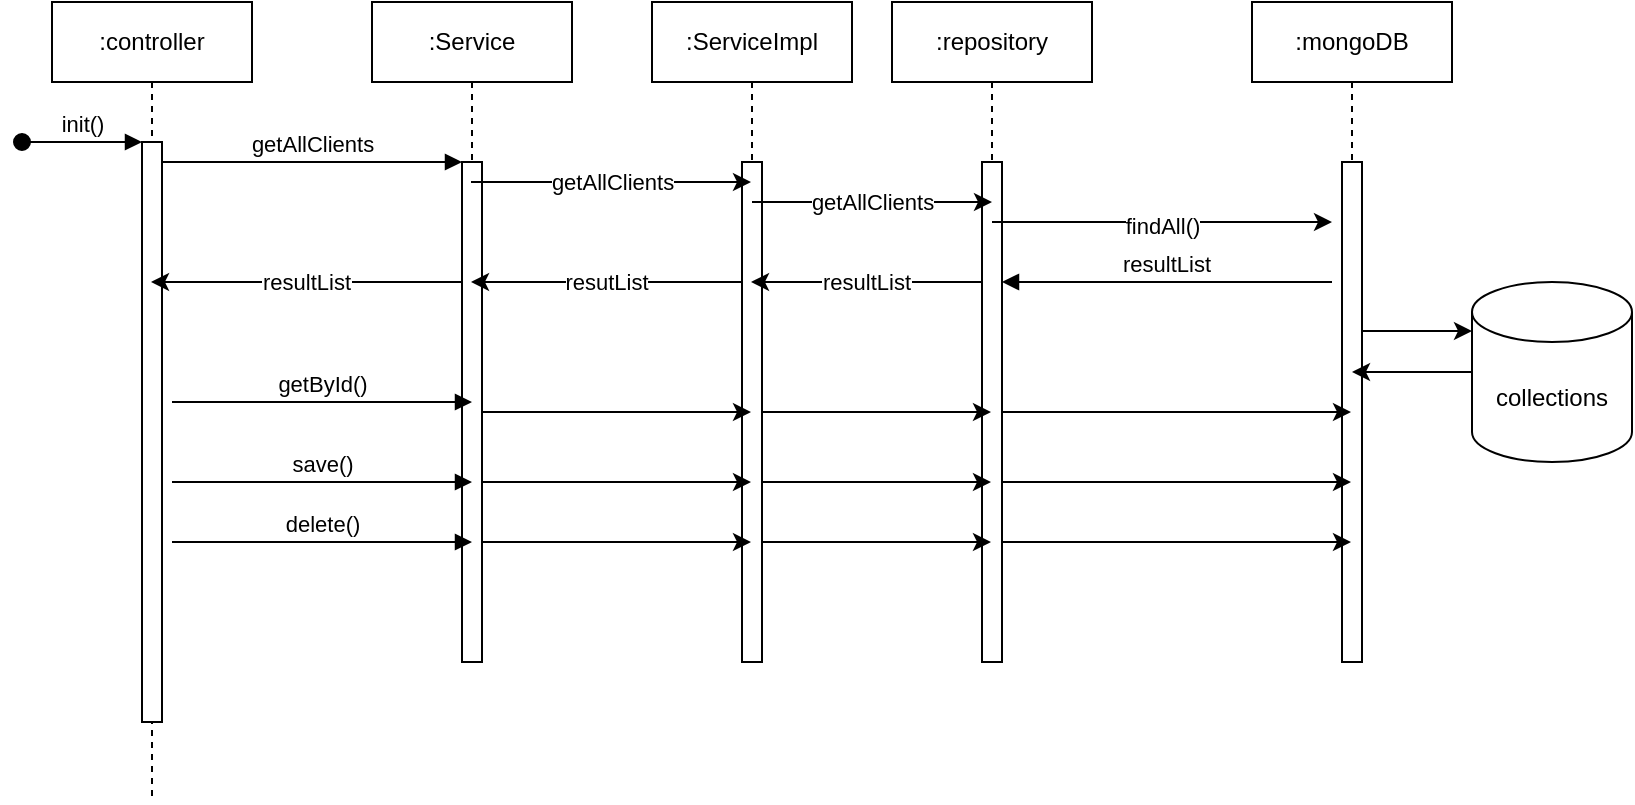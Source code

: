 <mxfile version="25.0.3">
  <diagram name="Page-1" id="2YBvvXClWsGukQMizWep">
    <mxGraphModel dx="1050" dy="565" grid="1" gridSize="10" guides="1" tooltips="1" connect="1" arrows="1" fold="1" page="1" pageScale="1" pageWidth="850" pageHeight="1100" math="0" shadow="0">
      <root>
        <mxCell id="0" />
        <mxCell id="1" parent="0" />
        <mxCell id="aM9ryv3xv72pqoxQDRHE-1" value=":controller" style="shape=umlLifeline;perimeter=lifelinePerimeter;whiteSpace=wrap;html=1;container=0;dropTarget=0;collapsible=0;recursiveResize=0;outlineConnect=0;portConstraint=eastwest;newEdgeStyle={&quot;edgeStyle&quot;:&quot;elbowEdgeStyle&quot;,&quot;elbow&quot;:&quot;vertical&quot;,&quot;curved&quot;:0,&quot;rounded&quot;:0};" parent="1" vertex="1">
          <mxGeometry x="40" y="40" width="100" height="400" as="geometry" />
        </mxCell>
        <mxCell id="aM9ryv3xv72pqoxQDRHE-2" value="" style="html=1;points=[];perimeter=orthogonalPerimeter;outlineConnect=0;targetShapes=umlLifeline;portConstraint=eastwest;newEdgeStyle={&quot;edgeStyle&quot;:&quot;elbowEdgeStyle&quot;,&quot;elbow&quot;:&quot;vertical&quot;,&quot;curved&quot;:0,&quot;rounded&quot;:0};" parent="aM9ryv3xv72pqoxQDRHE-1" vertex="1">
          <mxGeometry x="45" y="70" width="10" height="290" as="geometry" />
        </mxCell>
        <mxCell id="aM9ryv3xv72pqoxQDRHE-3" value="init()" style="html=1;verticalAlign=bottom;startArrow=oval;endArrow=block;startSize=8;edgeStyle=elbowEdgeStyle;elbow=vertical;curved=0;rounded=0;" parent="aM9ryv3xv72pqoxQDRHE-1" target="aM9ryv3xv72pqoxQDRHE-2" edge="1">
          <mxGeometry relative="1" as="geometry">
            <mxPoint x="-15" y="70" as="sourcePoint" />
          </mxGeometry>
        </mxCell>
        <mxCell id="aM9ryv3xv72pqoxQDRHE-5" value=":Service" style="shape=umlLifeline;perimeter=lifelinePerimeter;whiteSpace=wrap;html=1;container=0;dropTarget=0;collapsible=0;recursiveResize=0;outlineConnect=0;portConstraint=eastwest;newEdgeStyle={&quot;edgeStyle&quot;:&quot;elbowEdgeStyle&quot;,&quot;elbow&quot;:&quot;vertical&quot;,&quot;curved&quot;:0,&quot;rounded&quot;:0};" parent="1" vertex="1">
          <mxGeometry x="200" y="40" width="100" height="330" as="geometry" />
        </mxCell>
        <mxCell id="aM9ryv3xv72pqoxQDRHE-6" value="" style="html=1;points=[];perimeter=orthogonalPerimeter;outlineConnect=0;targetShapes=umlLifeline;portConstraint=eastwest;newEdgeStyle={&quot;edgeStyle&quot;:&quot;elbowEdgeStyle&quot;,&quot;elbow&quot;:&quot;vertical&quot;,&quot;curved&quot;:0,&quot;rounded&quot;:0};" parent="aM9ryv3xv72pqoxQDRHE-5" vertex="1">
          <mxGeometry x="45" y="80" width="10" height="250" as="geometry" />
        </mxCell>
        <mxCell id="aM9ryv3xv72pqoxQDRHE-7" value="getAllClients" style="html=1;verticalAlign=bottom;endArrow=block;edgeStyle=elbowEdgeStyle;elbow=vertical;curved=0;rounded=0;" parent="1" source="aM9ryv3xv72pqoxQDRHE-2" target="aM9ryv3xv72pqoxQDRHE-6" edge="1">
          <mxGeometry relative="1" as="geometry">
            <mxPoint x="195" y="130" as="sourcePoint" />
            <Array as="points">
              <mxPoint x="180" y="120" />
            </Array>
          </mxGeometry>
        </mxCell>
        <mxCell id="aM9ryv3xv72pqoxQDRHE-9" value="resultList" style="html=1;verticalAlign=bottom;endArrow=block;edgeStyle=elbowEdgeStyle;elbow=vertical;curved=0;rounded=0;" parent="1" edge="1">
          <mxGeometry x="0.006" relative="1" as="geometry">
            <mxPoint x="680" y="180" as="sourcePoint" />
            <Array as="points">
              <mxPoint x="605" y="180" />
            </Array>
            <mxPoint x="515" y="180" as="targetPoint" />
            <mxPoint as="offset" />
          </mxGeometry>
        </mxCell>
        <mxCell id="N6uZkcmzUx7MkFA1E6bq-1" value=":ServiceImpl" style="shape=umlLifeline;perimeter=lifelinePerimeter;whiteSpace=wrap;html=1;container=0;dropTarget=0;collapsible=0;recursiveResize=0;outlineConnect=0;portConstraint=eastwest;newEdgeStyle={&quot;edgeStyle&quot;:&quot;elbowEdgeStyle&quot;,&quot;elbow&quot;:&quot;vertical&quot;,&quot;curved&quot;:0,&quot;rounded&quot;:0};" vertex="1" parent="1">
          <mxGeometry x="340" y="40" width="100" height="330" as="geometry" />
        </mxCell>
        <mxCell id="N6uZkcmzUx7MkFA1E6bq-2" value="" style="html=1;points=[];perimeter=orthogonalPerimeter;outlineConnect=0;targetShapes=umlLifeline;portConstraint=eastwest;newEdgeStyle={&quot;edgeStyle&quot;:&quot;elbowEdgeStyle&quot;,&quot;elbow&quot;:&quot;vertical&quot;,&quot;curved&quot;:0,&quot;rounded&quot;:0};" vertex="1" parent="N6uZkcmzUx7MkFA1E6bq-1">
          <mxGeometry x="45" y="80" width="10" height="250" as="geometry" />
        </mxCell>
        <mxCell id="N6uZkcmzUx7MkFA1E6bq-3" value="&lt;span style=&quot;color: rgb(0, 0, 0); font-family: Helvetica; font-size: 11px; font-style: normal; font-variant-ligatures: normal; font-variant-caps: normal; font-weight: 400; letter-spacing: normal; orphans: 2; text-align: center; text-indent: 0px; text-transform: none; widows: 2; word-spacing: 0px; -webkit-text-stroke-width: 0px; white-space: nowrap; background-color: rgb(255, 255, 255); text-decoration-thickness: initial; text-decoration-style: initial; text-decoration-color: initial; display: inline !important; float: none;&quot;&gt;getAllClients&lt;/span&gt;" style="endArrow=classic;html=1;rounded=0;" edge="1" parent="1">
          <mxGeometry width="50" height="50" relative="1" as="geometry">
            <mxPoint x="249.5" y="130" as="sourcePoint" />
            <mxPoint x="389.5" y="130" as="targetPoint" />
          </mxGeometry>
        </mxCell>
        <mxCell id="N6uZkcmzUx7MkFA1E6bq-4" value=":repository" style="shape=umlLifeline;perimeter=lifelinePerimeter;whiteSpace=wrap;html=1;container=0;dropTarget=0;collapsible=0;recursiveResize=0;outlineConnect=0;portConstraint=eastwest;newEdgeStyle={&quot;edgeStyle&quot;:&quot;elbowEdgeStyle&quot;,&quot;elbow&quot;:&quot;vertical&quot;,&quot;curved&quot;:0,&quot;rounded&quot;:0};" vertex="1" parent="1">
          <mxGeometry x="460" y="40" width="100" height="330" as="geometry" />
        </mxCell>
        <mxCell id="N6uZkcmzUx7MkFA1E6bq-5" value="" style="html=1;points=[];perimeter=orthogonalPerimeter;outlineConnect=0;targetShapes=umlLifeline;portConstraint=eastwest;newEdgeStyle={&quot;edgeStyle&quot;:&quot;elbowEdgeStyle&quot;,&quot;elbow&quot;:&quot;vertical&quot;,&quot;curved&quot;:0,&quot;rounded&quot;:0};" vertex="1" parent="N6uZkcmzUx7MkFA1E6bq-4">
          <mxGeometry x="45" y="80" width="10" height="250" as="geometry" />
        </mxCell>
        <mxCell id="N6uZkcmzUx7MkFA1E6bq-7" value="&lt;span style=&quot;color: rgb(0, 0, 0); font-family: Helvetica; font-size: 11px; font-style: normal; font-variant-ligatures: normal; font-variant-caps: normal; font-weight: 400; letter-spacing: normal; orphans: 2; text-align: center; text-indent: 0px; text-transform: none; widows: 2; word-spacing: 0px; -webkit-text-stroke-width: 0px; white-space: nowrap; background-color: rgb(255, 255, 255); text-decoration-thickness: initial; text-decoration-style: initial; text-decoration-color: initial; display: inline !important; float: none;&quot;&gt;getAllClients&lt;/span&gt;" style="endArrow=classic;html=1;rounded=0;" edge="1" parent="1">
          <mxGeometry width="50" height="50" relative="1" as="geometry">
            <mxPoint x="390" y="140" as="sourcePoint" />
            <mxPoint x="510" y="140" as="targetPoint" />
          </mxGeometry>
        </mxCell>
        <mxCell id="N6uZkcmzUx7MkFA1E6bq-8" value="" style="endArrow=classic;html=1;rounded=0;" edge="1" parent="1">
          <mxGeometry width="50" height="50" relative="1" as="geometry">
            <mxPoint x="510" y="150" as="sourcePoint" />
            <mxPoint x="680" y="150" as="targetPoint" />
          </mxGeometry>
        </mxCell>
        <mxCell id="N6uZkcmzUx7MkFA1E6bq-9" value="findAll()" style="edgeLabel;html=1;align=center;verticalAlign=middle;resizable=0;points=[];" vertex="1" connectable="0" parent="N6uZkcmzUx7MkFA1E6bq-8">
          <mxGeometry x="-0.002" y="-2" relative="1" as="geometry">
            <mxPoint as="offset" />
          </mxGeometry>
        </mxCell>
        <mxCell id="N6uZkcmzUx7MkFA1E6bq-13" value="getById()" style="html=1;verticalAlign=bottom;endArrow=block;edgeStyle=elbowEdgeStyle;elbow=vertical;curved=0;rounded=0;" edge="1" parent="1">
          <mxGeometry relative="1" as="geometry">
            <mxPoint x="100" y="240" as="sourcePoint" />
            <Array as="points">
              <mxPoint x="185" y="240" />
            </Array>
            <mxPoint x="250" y="240" as="targetPoint" />
          </mxGeometry>
        </mxCell>
        <mxCell id="N6uZkcmzUx7MkFA1E6bq-14" style="edgeStyle=elbowEdgeStyle;rounded=0;orthogonalLoop=1;jettySize=auto;html=1;elbow=vertical;curved=0;" edge="1" parent="1" source="aM9ryv3xv72pqoxQDRHE-6" target="N6uZkcmzUx7MkFA1E6bq-1">
          <mxGeometry relative="1" as="geometry" />
        </mxCell>
        <mxCell id="N6uZkcmzUx7MkFA1E6bq-15" style="edgeStyle=elbowEdgeStyle;rounded=0;orthogonalLoop=1;jettySize=auto;html=1;elbow=vertical;curved=0;" edge="1" parent="1" source="N6uZkcmzUx7MkFA1E6bq-2" target="N6uZkcmzUx7MkFA1E6bq-4">
          <mxGeometry relative="1" as="geometry" />
        </mxCell>
        <mxCell id="N6uZkcmzUx7MkFA1E6bq-17" value=":mongoDB" style="shape=umlLifeline;perimeter=lifelinePerimeter;whiteSpace=wrap;html=1;container=0;dropTarget=0;collapsible=0;recursiveResize=0;outlineConnect=0;portConstraint=eastwest;newEdgeStyle={&quot;edgeStyle&quot;:&quot;elbowEdgeStyle&quot;,&quot;elbow&quot;:&quot;vertical&quot;,&quot;curved&quot;:0,&quot;rounded&quot;:0};" vertex="1" parent="1">
          <mxGeometry x="640" y="40" width="100" height="330" as="geometry" />
        </mxCell>
        <mxCell id="N6uZkcmzUx7MkFA1E6bq-19" value="" style="html=1;points=[];perimeter=orthogonalPerimeter;outlineConnect=0;targetShapes=umlLifeline;portConstraint=eastwest;newEdgeStyle={&quot;edgeStyle&quot;:&quot;elbowEdgeStyle&quot;,&quot;elbow&quot;:&quot;vertical&quot;,&quot;curved&quot;:0,&quot;rounded&quot;:0};" vertex="1" parent="N6uZkcmzUx7MkFA1E6bq-17">
          <mxGeometry x="45" y="80" width="10" height="250" as="geometry" />
        </mxCell>
        <mxCell id="N6uZkcmzUx7MkFA1E6bq-20" style="edgeStyle=elbowEdgeStyle;rounded=0;orthogonalLoop=1;jettySize=auto;html=1;elbow=vertical;curved=0;" edge="1" parent="1" source="N6uZkcmzUx7MkFA1E6bq-5" target="N6uZkcmzUx7MkFA1E6bq-17">
          <mxGeometry relative="1" as="geometry" />
        </mxCell>
        <mxCell id="N6uZkcmzUx7MkFA1E6bq-21" value="save()" style="html=1;verticalAlign=bottom;endArrow=block;edgeStyle=elbowEdgeStyle;elbow=vertical;curved=0;rounded=0;" edge="1" parent="1">
          <mxGeometry relative="1" as="geometry">
            <mxPoint x="100" y="280" as="sourcePoint" />
            <Array as="points">
              <mxPoint x="185" y="280" />
            </Array>
            <mxPoint x="250" y="280" as="targetPoint" />
          </mxGeometry>
        </mxCell>
        <mxCell id="N6uZkcmzUx7MkFA1E6bq-22" value="delete()" style="html=1;verticalAlign=bottom;endArrow=block;edgeStyle=elbowEdgeStyle;elbow=vertical;curved=0;rounded=0;" edge="1" parent="1">
          <mxGeometry relative="1" as="geometry">
            <mxPoint x="100" y="310" as="sourcePoint" />
            <Array as="points">
              <mxPoint x="185" y="310" />
            </Array>
            <mxPoint x="250" y="310" as="targetPoint" />
          </mxGeometry>
        </mxCell>
        <mxCell id="N6uZkcmzUx7MkFA1E6bq-24" style="edgeStyle=elbowEdgeStyle;rounded=0;orthogonalLoop=1;jettySize=auto;html=1;elbow=vertical;curved=0;" edge="1" parent="1">
          <mxGeometry relative="1" as="geometry">
            <mxPoint x="255" y="280" as="sourcePoint" />
            <mxPoint x="389.5" y="280" as="targetPoint" />
          </mxGeometry>
        </mxCell>
        <mxCell id="N6uZkcmzUx7MkFA1E6bq-25" style="edgeStyle=elbowEdgeStyle;rounded=0;orthogonalLoop=1;jettySize=auto;html=1;elbow=vertical;curved=0;" edge="1" parent="1">
          <mxGeometry relative="1" as="geometry">
            <mxPoint x="395" y="280" as="sourcePoint" />
            <mxPoint x="509.5" y="280" as="targetPoint" />
          </mxGeometry>
        </mxCell>
        <mxCell id="N6uZkcmzUx7MkFA1E6bq-26" style="edgeStyle=elbowEdgeStyle;rounded=0;orthogonalLoop=1;jettySize=auto;html=1;elbow=vertical;curved=0;" edge="1" parent="1">
          <mxGeometry relative="1" as="geometry">
            <mxPoint x="515" y="280" as="sourcePoint" />
            <mxPoint x="689.5" y="280" as="targetPoint" />
          </mxGeometry>
        </mxCell>
        <mxCell id="N6uZkcmzUx7MkFA1E6bq-27" style="edgeStyle=elbowEdgeStyle;rounded=0;orthogonalLoop=1;jettySize=auto;html=1;elbow=vertical;curved=0;" edge="1" parent="1">
          <mxGeometry relative="1" as="geometry">
            <mxPoint x="255" y="310" as="sourcePoint" />
            <mxPoint x="389.5" y="310" as="targetPoint" />
          </mxGeometry>
        </mxCell>
        <mxCell id="N6uZkcmzUx7MkFA1E6bq-28" style="edgeStyle=elbowEdgeStyle;rounded=0;orthogonalLoop=1;jettySize=auto;html=1;elbow=vertical;curved=0;" edge="1" parent="1">
          <mxGeometry relative="1" as="geometry">
            <mxPoint x="395" y="310" as="sourcePoint" />
            <mxPoint x="509.5" y="310" as="targetPoint" />
          </mxGeometry>
        </mxCell>
        <mxCell id="N6uZkcmzUx7MkFA1E6bq-29" style="edgeStyle=elbowEdgeStyle;rounded=0;orthogonalLoop=1;jettySize=auto;html=1;elbow=vertical;curved=0;" edge="1" parent="1">
          <mxGeometry relative="1" as="geometry">
            <mxPoint x="515" y="310" as="sourcePoint" />
            <mxPoint x="689.5" y="310" as="targetPoint" />
          </mxGeometry>
        </mxCell>
        <mxCell id="N6uZkcmzUx7MkFA1E6bq-30" value="resultList" style="edgeStyle=elbowEdgeStyle;rounded=0;orthogonalLoop=1;jettySize=auto;html=1;elbow=vertical;curved=0;" edge="1" parent="1">
          <mxGeometry relative="1" as="geometry">
            <mxPoint x="505" y="180" as="sourcePoint" />
            <mxPoint x="389.5" y="180" as="targetPoint" />
          </mxGeometry>
        </mxCell>
        <mxCell id="N6uZkcmzUx7MkFA1E6bq-31" value="resutList" style="edgeStyle=elbowEdgeStyle;rounded=0;orthogonalLoop=1;jettySize=auto;html=1;elbow=vertical;curved=0;" edge="1" parent="1">
          <mxGeometry relative="1" as="geometry">
            <mxPoint x="385" y="180" as="sourcePoint" />
            <mxPoint x="249.5" y="180" as="targetPoint" />
          </mxGeometry>
        </mxCell>
        <mxCell id="N6uZkcmzUx7MkFA1E6bq-32" value="resultList" style="edgeStyle=elbowEdgeStyle;rounded=0;orthogonalLoop=1;jettySize=auto;html=1;elbow=vertical;curved=0;" edge="1" parent="1">
          <mxGeometry relative="1" as="geometry">
            <mxPoint x="245" y="180" as="sourcePoint" />
            <mxPoint x="89.5" y="180" as="targetPoint" />
          </mxGeometry>
        </mxCell>
        <mxCell id="N6uZkcmzUx7MkFA1E6bq-37" style="edgeStyle=orthogonalEdgeStyle;rounded=0;orthogonalLoop=1;jettySize=auto;html=1;" edge="1" parent="1" source="N6uZkcmzUx7MkFA1E6bq-33" target="N6uZkcmzUx7MkFA1E6bq-17">
          <mxGeometry relative="1" as="geometry">
            <Array as="points">
              <mxPoint x="740" y="205" />
              <mxPoint x="740" y="205" />
            </Array>
          </mxGeometry>
        </mxCell>
        <mxCell id="N6uZkcmzUx7MkFA1E6bq-33" value="collections" style="shape=cylinder3;whiteSpace=wrap;html=1;boundedLbl=1;backgroundOutline=1;size=15;" vertex="1" parent="1">
          <mxGeometry x="750" y="180" width="80" height="90" as="geometry" />
        </mxCell>
        <mxCell id="N6uZkcmzUx7MkFA1E6bq-34" style="edgeStyle=elbowEdgeStyle;rounded=0;orthogonalLoop=1;jettySize=auto;html=1;elbow=vertical;curved=0;" edge="1" parent="1">
          <mxGeometry relative="1" as="geometry">
            <mxPoint x="695" y="204.5" as="sourcePoint" />
            <mxPoint x="750" y="204.5" as="targetPoint" />
            <Array as="points">
              <mxPoint x="720" y="204.5" />
            </Array>
          </mxGeometry>
        </mxCell>
      </root>
    </mxGraphModel>
  </diagram>
</mxfile>
